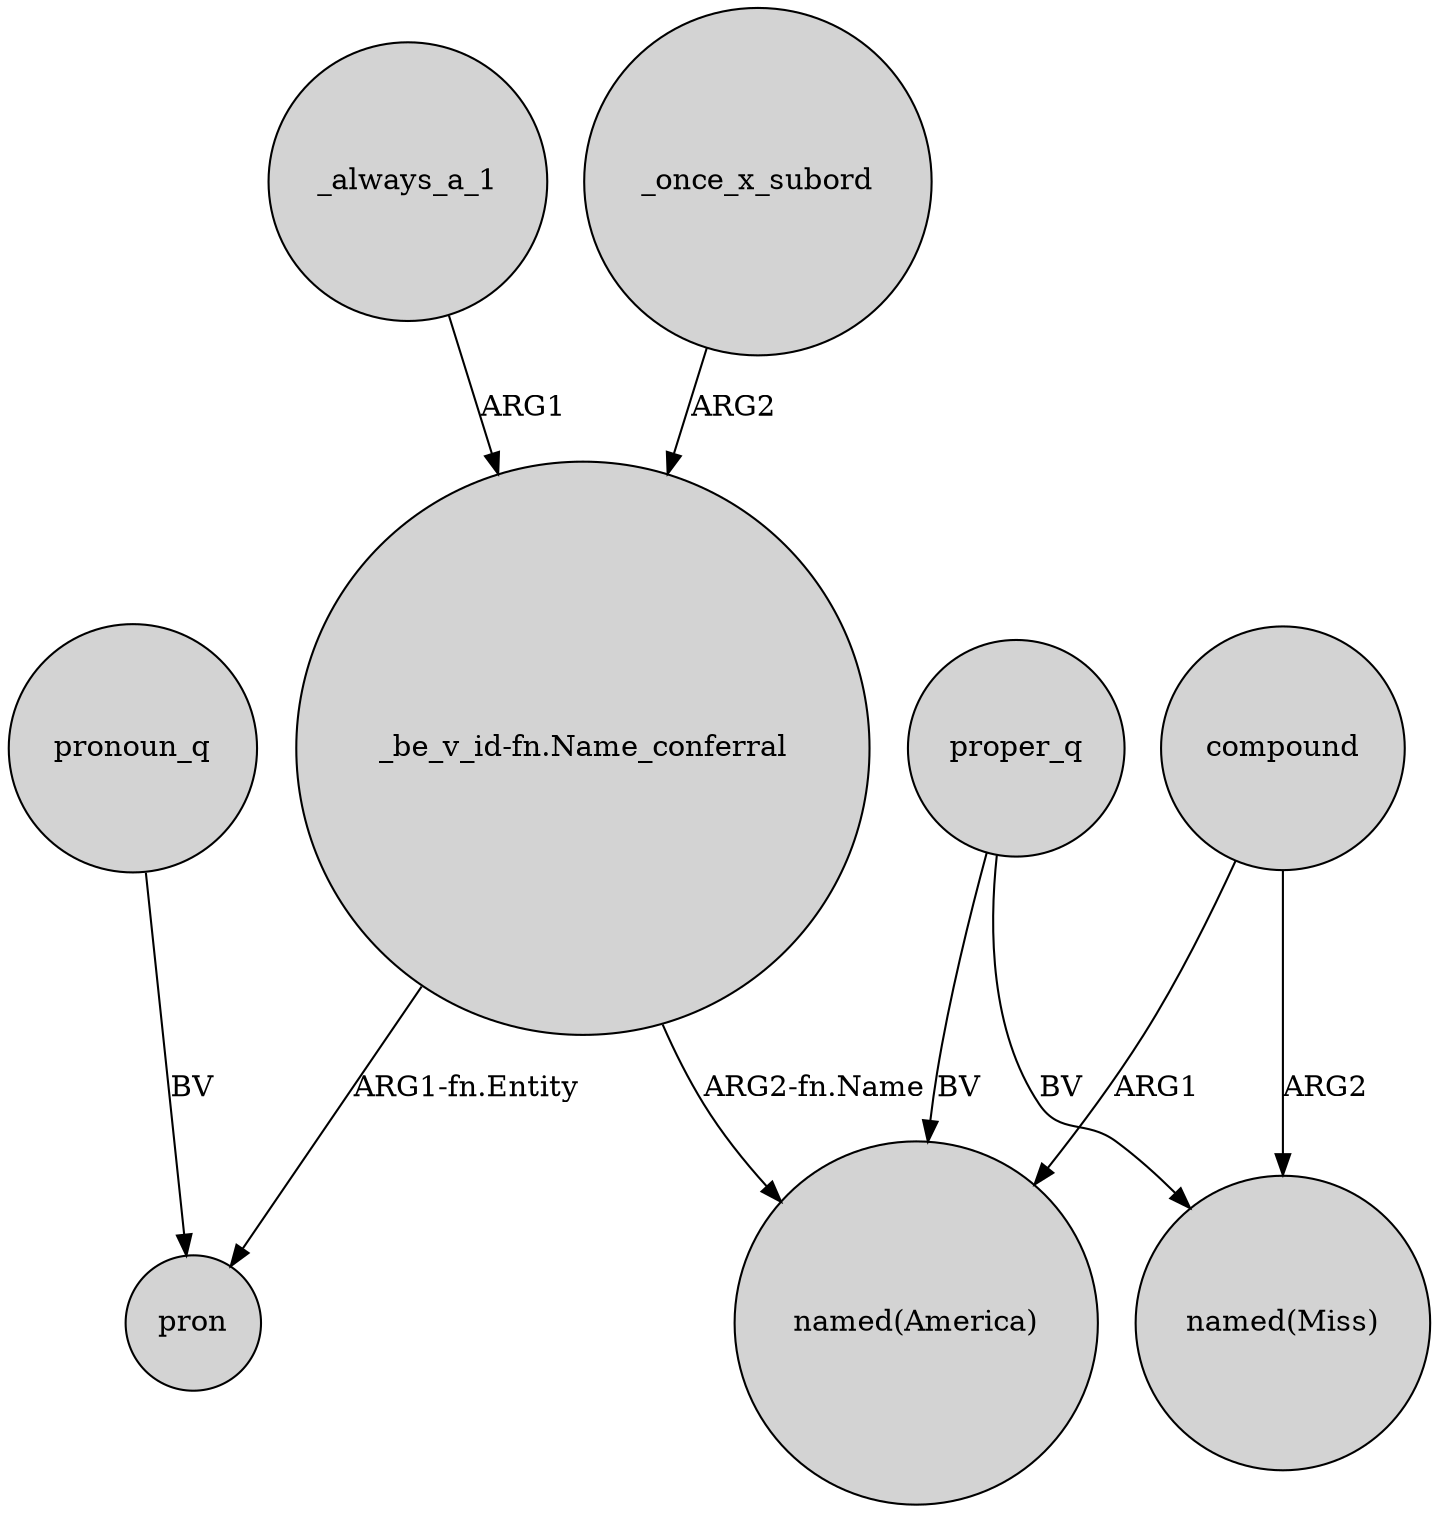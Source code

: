 digraph {
	node [shape=circle style=filled]
	_always_a_1 -> "_be_v_id-fn.Name_conferral" [label=ARG1]
	compound -> "named(Miss)" [label=ARG2]
	proper_q -> "named(America)" [label=BV]
	proper_q -> "named(Miss)" [label=BV]
	"_be_v_id-fn.Name_conferral" -> "named(America)" [label="ARG2-fn.Name"]
	compound -> "named(America)" [label=ARG1]
	pronoun_q -> pron [label=BV]
	_once_x_subord -> "_be_v_id-fn.Name_conferral" [label=ARG2]
	"_be_v_id-fn.Name_conferral" -> pron [label="ARG1-fn.Entity"]
}
